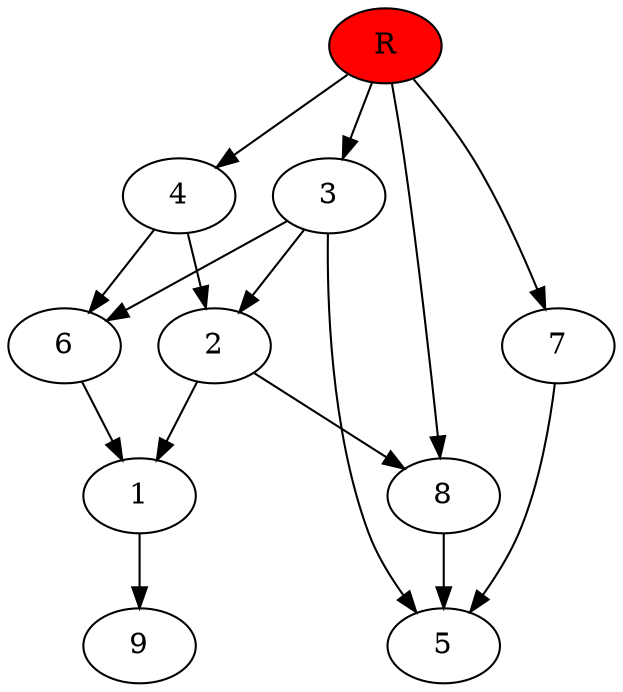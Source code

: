 digraph prb39618 {
	1
	2
	3
	4
	5
	6
	7
	8
	R [fillcolor="#ff0000" style=filled]
	1 -> 9
	2 -> 1
	2 -> 8
	3 -> 2
	3 -> 5
	3 -> 6
	4 -> 2
	4 -> 6
	6 -> 1
	7 -> 5
	8 -> 5
	R -> 3
	R -> 4
	R -> 7
	R -> 8
}
